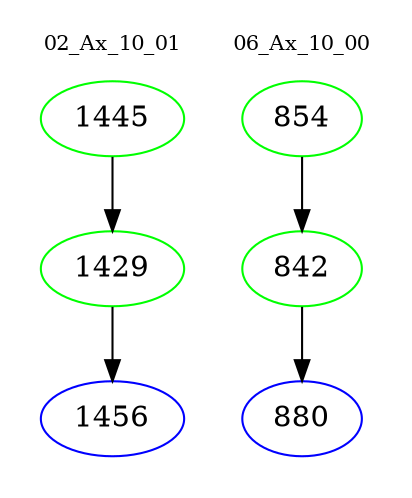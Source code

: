 digraph{
subgraph cluster_0 {
color = white
label = "02_Ax_10_01";
fontsize=10;
T0_1445 [label="1445", color="green"]
T0_1445 -> T0_1429 [color="black"]
T0_1429 [label="1429", color="green"]
T0_1429 -> T0_1456 [color="black"]
T0_1456 [label="1456", color="blue"]
}
subgraph cluster_1 {
color = white
label = "06_Ax_10_00";
fontsize=10;
T1_854 [label="854", color="green"]
T1_854 -> T1_842 [color="black"]
T1_842 [label="842", color="green"]
T1_842 -> T1_880 [color="black"]
T1_880 [label="880", color="blue"]
}
}

